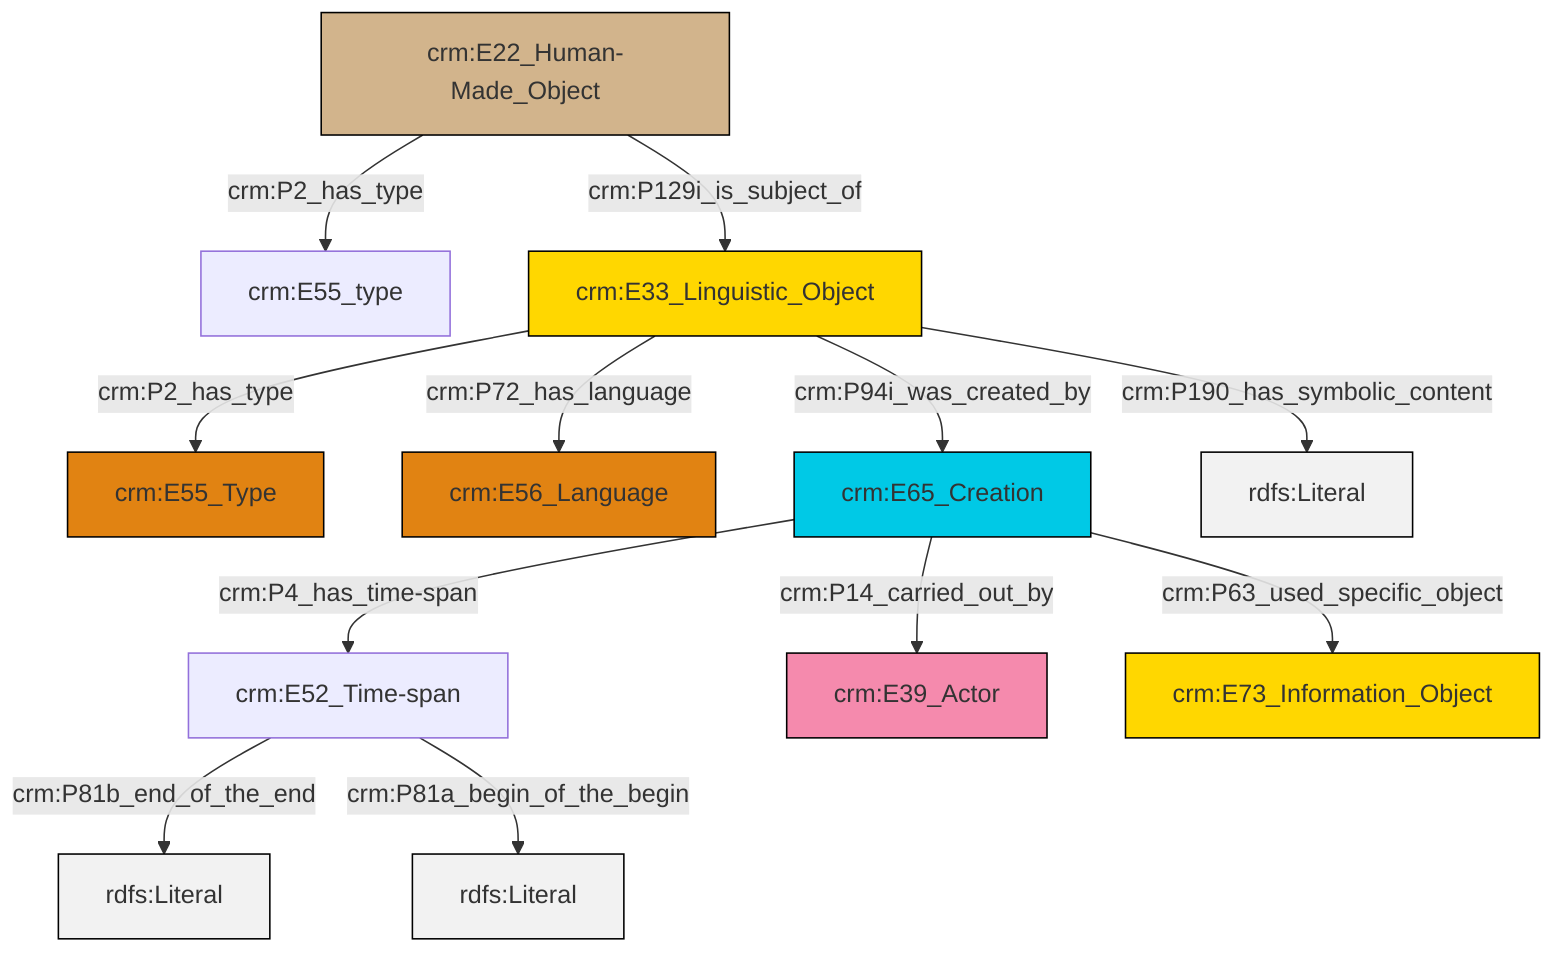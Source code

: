 graph TD
classDef Literal fill:#f2f2f2,stroke:#000000;
classDef CRM_Entity fill:#FFFFFF,stroke:#000000;
classDef Temporal_Entity fill:#00C9E6, stroke:#000000;
classDef Type fill:#E18312, stroke:#000000;
classDef Time-Span fill:#2C9C91, stroke:#000000;
classDef Appellation fill:#FFEB7F, stroke:#000000;
classDef Place fill:#008836, stroke:#000000;
classDef Persistent_Item fill:#B266B2, stroke:#000000;
classDef Conceptual_Object fill:#FFD700, stroke:#000000;
classDef Physical_Thing fill:#D2B48C, stroke:#000000;
classDef Actor fill:#f58aad, stroke:#000000;
classDef PC_Classes fill:#4ce600, stroke:#000000;
classDef Multi fill:#cccccc,stroke:#000000;

0["crm:E52_Time-span"]:::Default -->|crm:P81b_end_of_the_end| 1[rdfs:Literal]:::Literal
8["crm:E33_Linguistic_Object"]:::Conceptual_Object -->|crm:P94i_was_created_by| 9["crm:E65_Creation"]:::Temporal_Entity
0["crm:E52_Time-span"]:::Default -->|crm:P81a_begin_of_the_begin| 10[rdfs:Literal]:::Literal
9["crm:E65_Creation"]:::Temporal_Entity -->|crm:P4_has_time-span| 0["crm:E52_Time-span"]:::Default
9["crm:E65_Creation"]:::Temporal_Entity -->|crm:P63_used_specific_object| 14["crm:E73_Information_Object"]:::Conceptual_Object
15["crm:E22_Human-Made_Object"]:::Physical_Thing -->|crm:P2_has_type| 2["crm:E55_type"]:::Default
8["crm:E33_Linguistic_Object"]:::Conceptual_Object -->|crm:P190_has_symbolic_content| 19[rdfs:Literal]:::Literal
8["crm:E33_Linguistic_Object"]:::Conceptual_Object -->|crm:P72_has_language| 6["crm:E56_Language"]:::Type
15["crm:E22_Human-Made_Object"]:::Physical_Thing -->|crm:P129i_is_subject_of| 8["crm:E33_Linguistic_Object"]:::Conceptual_Object
9["crm:E65_Creation"]:::Temporal_Entity -->|crm:P14_carried_out_by| 11["crm:E39_Actor"]:::Actor
8["crm:E33_Linguistic_Object"]:::Conceptual_Object -->|crm:P2_has_type| 4["crm:E55_Type"]:::Type